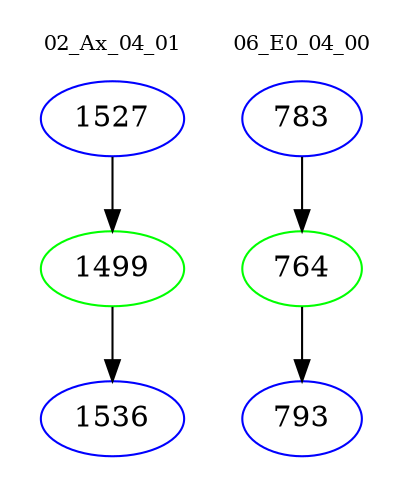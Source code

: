 digraph{
subgraph cluster_0 {
color = white
label = "02_Ax_04_01";
fontsize=10;
T0_1527 [label="1527", color="blue"]
T0_1527 -> T0_1499 [color="black"]
T0_1499 [label="1499", color="green"]
T0_1499 -> T0_1536 [color="black"]
T0_1536 [label="1536", color="blue"]
}
subgraph cluster_1 {
color = white
label = "06_E0_04_00";
fontsize=10;
T1_783 [label="783", color="blue"]
T1_783 -> T1_764 [color="black"]
T1_764 [label="764", color="green"]
T1_764 -> T1_793 [color="black"]
T1_793 [label="793", color="blue"]
}
}
